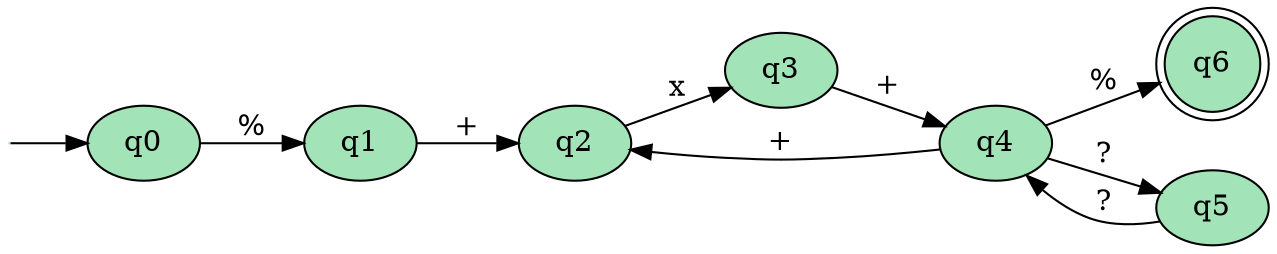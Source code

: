 digraph Fifth {
  rankdir="LR";

  node [style=filled, fillcolor="#A2E4B8"];

  q [label= "", shape=none, height=.0, width=.0];
  q6 [shape=doublecircle];

  q -> q0;
  q0 -> q1 [label="%"];
  q1 -> q2 [label="+"];
  q2 -> q3 [label="x"];
  q3 -> q4 [label="+"];
  q4 -> q5 [label="?"];
  q4 -> q6 [label="%"];
  q4 -> q2 [label="+"];
  q5 -> q4 [label="?"];
}
